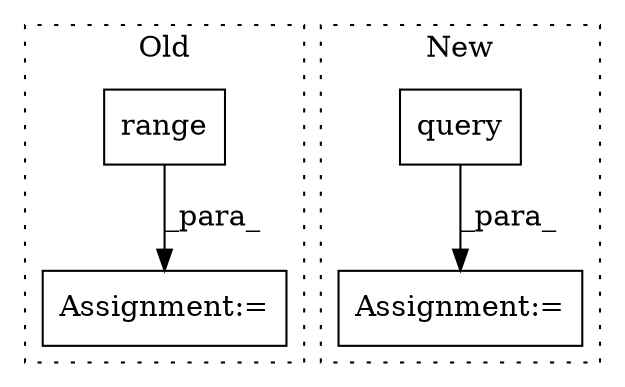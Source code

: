 digraph G {
subgraph cluster0 {
1 [label="range" a="32" s="1805,1832" l="6,1" shape="box"];
4 [label="Assignment:=" a="7" s="1732,1833" l="57,2" shape="box"];
label = "Old";
style="dotted";
}
subgraph cluster1 {
2 [label="query" a="32" s="2945,2971" l="6,1" shape="box"];
3 [label="Assignment:=" a="7" s="2931" l="1" shape="box"];
label = "New";
style="dotted";
}
1 -> 4 [label="_para_"];
2 -> 3 [label="_para_"];
}